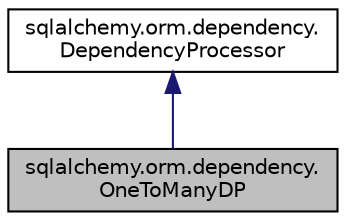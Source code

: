 digraph "sqlalchemy.orm.dependency.OneToManyDP"
{
 // LATEX_PDF_SIZE
  edge [fontname="Helvetica",fontsize="10",labelfontname="Helvetica",labelfontsize="10"];
  node [fontname="Helvetica",fontsize="10",shape=record];
  Node1 [label="sqlalchemy.orm.dependency.\lOneToManyDP",height=0.2,width=0.4,color="black", fillcolor="grey75", style="filled", fontcolor="black",tooltip=" "];
  Node2 -> Node1 [dir="back",color="midnightblue",fontsize="10",style="solid",fontname="Helvetica"];
  Node2 [label="sqlalchemy.orm.dependency.\lDependencyProcessor",height=0.2,width=0.4,color="black", fillcolor="white", style="filled",URL="$classsqlalchemy_1_1orm_1_1dependency_1_1DependencyProcessor.html",tooltip=" "];
}
